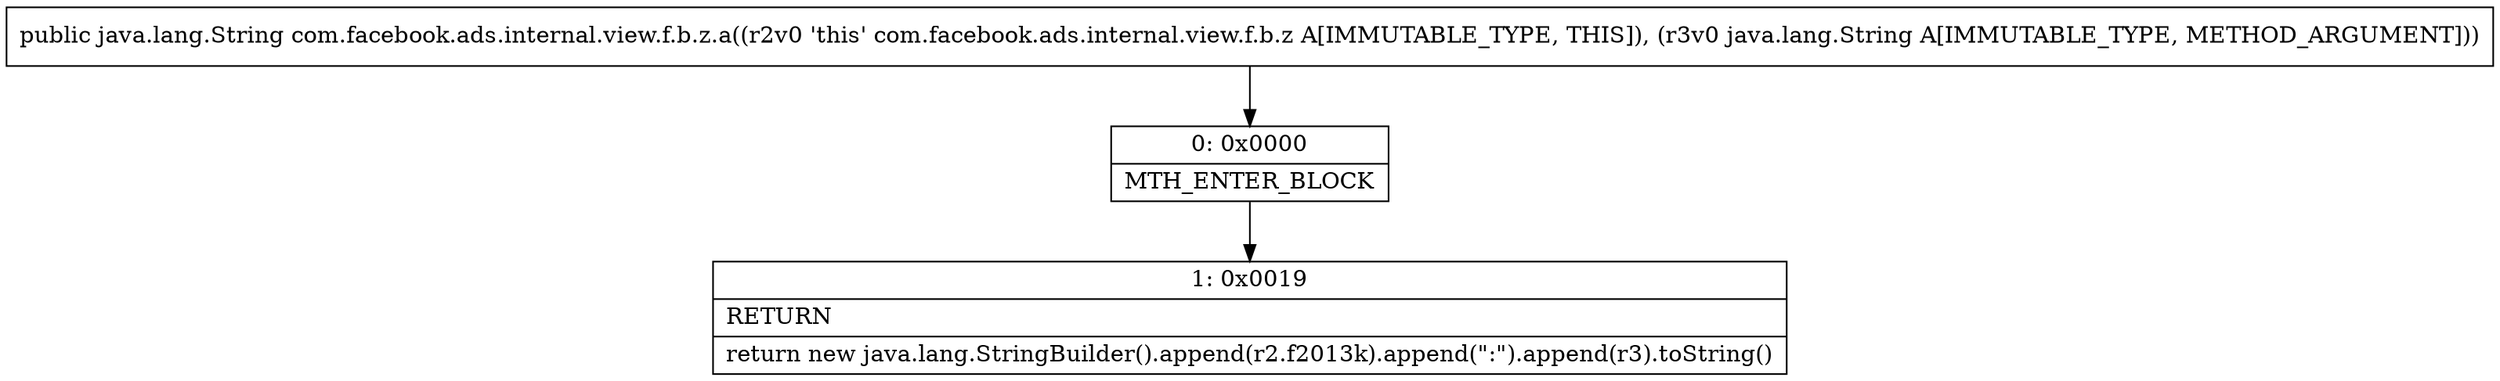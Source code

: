 digraph "CFG forcom.facebook.ads.internal.view.f.b.z.a(Ljava\/lang\/String;)Ljava\/lang\/String;" {
Node_0 [shape=record,label="{0\:\ 0x0000|MTH_ENTER_BLOCK\l}"];
Node_1 [shape=record,label="{1\:\ 0x0019|RETURN\l|return new java.lang.StringBuilder().append(r2.f2013k).append(\":\").append(r3).toString()\l}"];
MethodNode[shape=record,label="{public java.lang.String com.facebook.ads.internal.view.f.b.z.a((r2v0 'this' com.facebook.ads.internal.view.f.b.z A[IMMUTABLE_TYPE, THIS]), (r3v0 java.lang.String A[IMMUTABLE_TYPE, METHOD_ARGUMENT])) }"];
MethodNode -> Node_0;
Node_0 -> Node_1;
}

